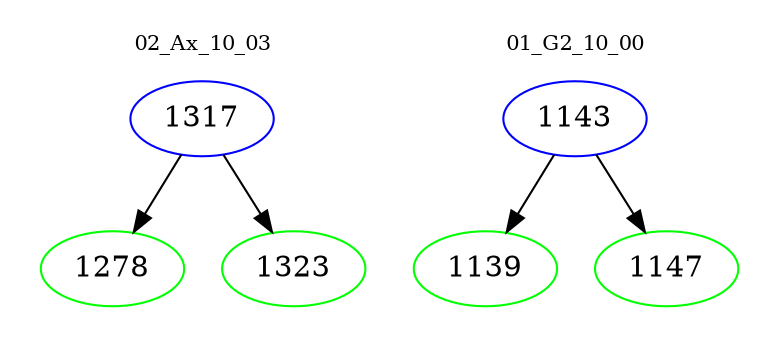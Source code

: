 digraph{
subgraph cluster_0 {
color = white
label = "02_Ax_10_03";
fontsize=10;
T0_1317 [label="1317", color="blue"]
T0_1317 -> T0_1278 [color="black"]
T0_1278 [label="1278", color="green"]
T0_1317 -> T0_1323 [color="black"]
T0_1323 [label="1323", color="green"]
}
subgraph cluster_1 {
color = white
label = "01_G2_10_00";
fontsize=10;
T1_1143 [label="1143", color="blue"]
T1_1143 -> T1_1139 [color="black"]
T1_1139 [label="1139", color="green"]
T1_1143 -> T1_1147 [color="black"]
T1_1147 [label="1147", color="green"]
}
}
